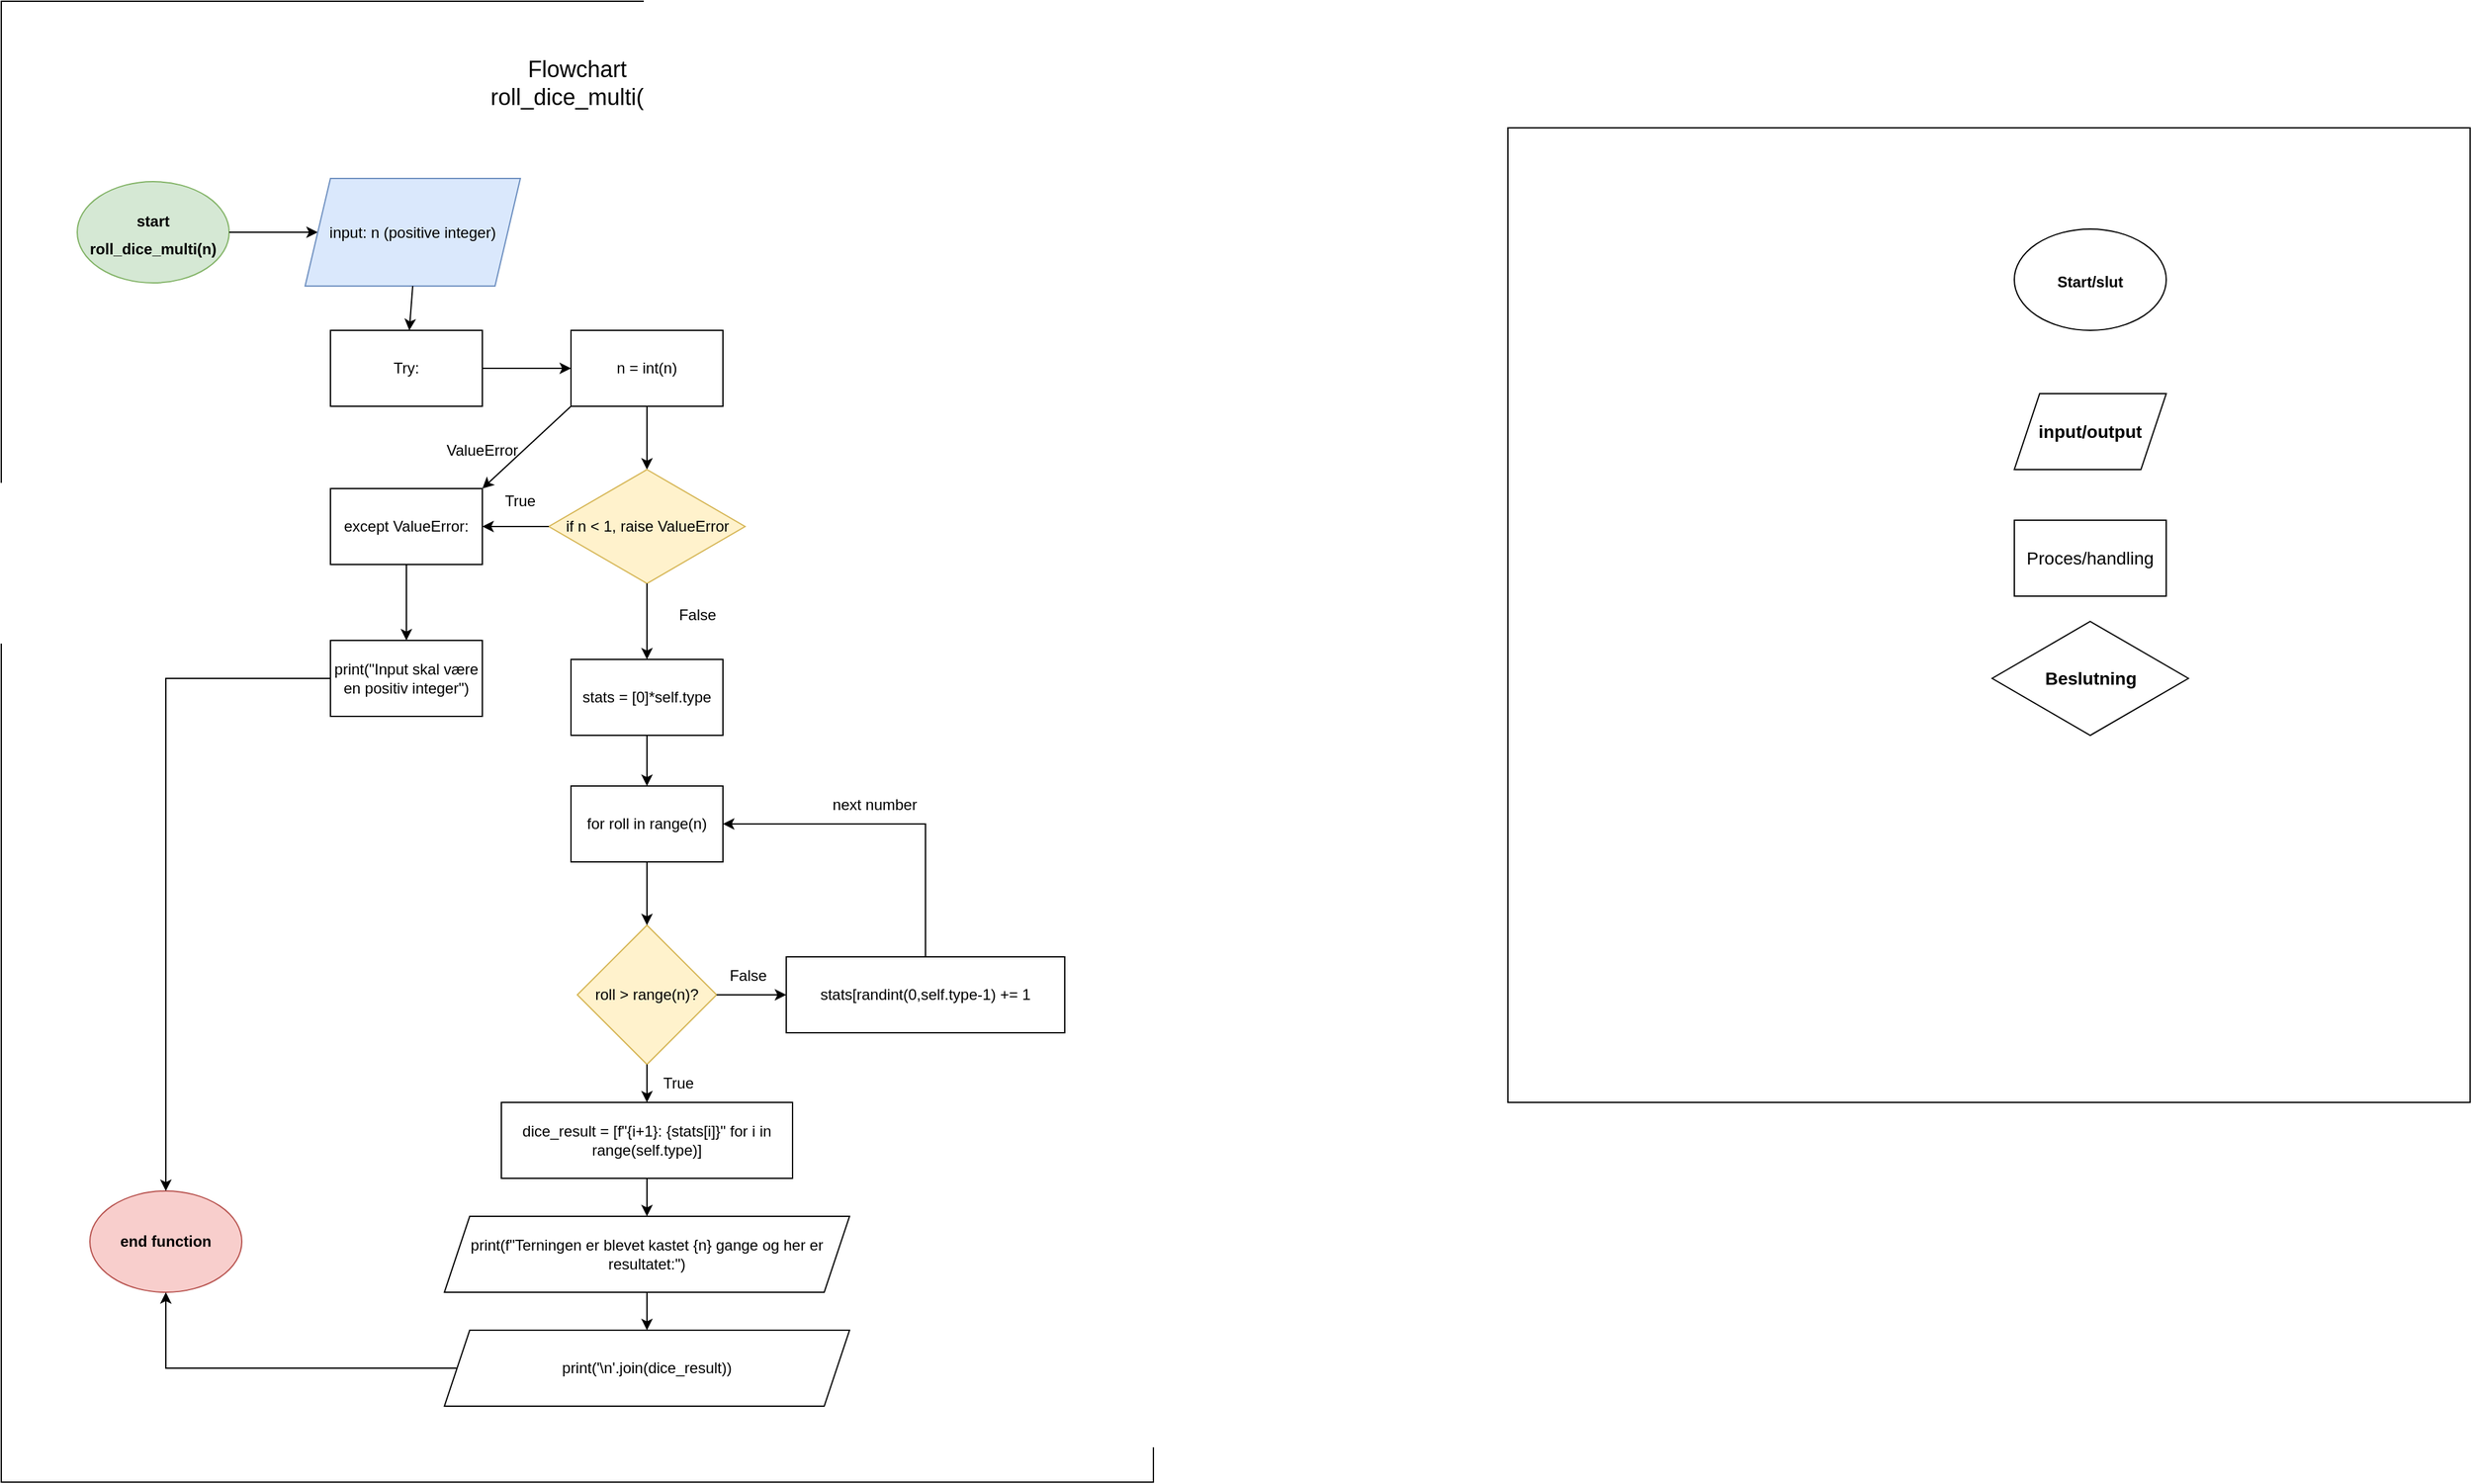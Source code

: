 <mxfile version="20.3.0" type="device"><diagram id="4R_Tix_3IAMmq3r862Jj" name="Side-1"><mxGraphModel dx="2269" dy="1389" grid="1" gridSize="10" guides="1" tooltips="1" connect="1" arrows="1" fold="1" page="1" pageScale="1" pageWidth="827" pageHeight="1169" math="0" shadow="0"><root><mxCell id="0"/><mxCell id="1" parent="0"/><mxCell id="s6QlhJoxs9lKz5WYOxA5-45" value="" style="rounded=0;whiteSpace=wrap;html=1;fontSize=12;" vertex="1" parent="1"><mxGeometry x="1320" y="180" width="760" height="770" as="geometry"/></mxCell><mxCell id="s6QlhJoxs9lKz5WYOxA5-1" value="" style="rounded=0;whiteSpace=wrap;html=1;" vertex="1" parent="1"><mxGeometry x="130" y="80" width="910" height="1170" as="geometry"/></mxCell><mxCell id="s6QlhJoxs9lKz5WYOxA5-2" value="&lt;font style=&quot;font-size: 18px;&quot;&gt;Flowchart &lt;br&gt;roll_dice_multi(n)&lt;/font&gt;" style="text;html=1;strokeColor=none;fillColor=none;align=center;verticalAlign=middle;whiteSpace=wrap;rounded=0;" vertex="1" parent="1"><mxGeometry x="470" y="130" width="230" height="30" as="geometry"/></mxCell><mxCell id="s6QlhJoxs9lKz5WYOxA5-3" value="&lt;font style=&quot;font-size: 12px;&quot;&gt;&lt;b&gt;start&lt;br&gt;roll_dice_multi(n)&lt;/b&gt;&lt;/font&gt;" style="ellipse;whiteSpace=wrap;html=1;fontSize=18;fillColor=#d5e8d4;strokeColor=#82b366;" vertex="1" parent="1"><mxGeometry x="190" y="222.5" width="120" height="80" as="geometry"/></mxCell><mxCell id="s6QlhJoxs9lKz5WYOxA5-5" value="" style="endArrow=classic;html=1;rounded=0;fontSize=12;entryX=0;entryY=0.5;entryDx=0;entryDy=0;" edge="1" parent="1" source="s6QlhJoxs9lKz5WYOxA5-3" target="s6QlhJoxs9lKz5WYOxA5-6"><mxGeometry width="50" height="50" relative="1" as="geometry"><mxPoint x="390" y="330" as="sourcePoint"/><mxPoint x="440" y="280" as="targetPoint"/></mxGeometry></mxCell><mxCell id="s6QlhJoxs9lKz5WYOxA5-6" value="input: n (positive integer)" style="shape=parallelogram;perimeter=parallelogramPerimeter;whiteSpace=wrap;html=1;fixedSize=1;fontSize=12;fillColor=#dae8fc;strokeColor=#6c8ebf;" vertex="1" parent="1"><mxGeometry x="370" y="220" width="170" height="85" as="geometry"/></mxCell><mxCell id="s6QlhJoxs9lKz5WYOxA5-7" value="Try:" style="rounded=0;whiteSpace=wrap;html=1;fontSize=12;" vertex="1" parent="1"><mxGeometry x="390" y="340" width="120" height="60" as="geometry"/></mxCell><mxCell id="s6QlhJoxs9lKz5WYOxA5-8" value="" style="endArrow=classic;html=1;rounded=0;fontSize=12;exitX=0.5;exitY=1;exitDx=0;exitDy=0;" edge="1" parent="1" source="s6QlhJoxs9lKz5WYOxA5-6" target="s6QlhJoxs9lKz5WYOxA5-7"><mxGeometry width="50" height="50" relative="1" as="geometry"><mxPoint x="465" y="200" as="sourcePoint"/><mxPoint x="465" y="230" as="targetPoint"/></mxGeometry></mxCell><mxCell id="s6QlhJoxs9lKz5WYOxA5-9" value="" style="endArrow=classic;html=1;rounded=0;fontSize=12;exitX=1;exitY=0.5;exitDx=0;exitDy=0;entryX=0;entryY=0.5;entryDx=0;entryDy=0;" edge="1" parent="1" source="s6QlhJoxs9lKz5WYOxA5-7" target="s6QlhJoxs9lKz5WYOxA5-11"><mxGeometry width="50" height="50" relative="1" as="geometry"><mxPoint x="500" y="320" as="sourcePoint"/><mxPoint x="550" y="270" as="targetPoint"/></mxGeometry></mxCell><mxCell id="s6QlhJoxs9lKz5WYOxA5-11" value="n = int(n)" style="rounded=0;whiteSpace=wrap;html=1;fontSize=12;" vertex="1" parent="1"><mxGeometry x="580" y="340" width="120" height="60" as="geometry"/></mxCell><mxCell id="s6QlhJoxs9lKz5WYOxA5-12" value="" style="endArrow=classic;html=1;rounded=0;fontSize=12;exitX=0.5;exitY=1;exitDx=0;exitDy=0;" edge="1" parent="1" source="s6QlhJoxs9lKz5WYOxA5-11" target="s6QlhJoxs9lKz5WYOxA5-13"><mxGeometry width="50" height="50" relative="1" as="geometry"><mxPoint x="550" y="350" as="sourcePoint"/><mxPoint x="600" y="300" as="targetPoint"/></mxGeometry></mxCell><mxCell id="s6QlhJoxs9lKz5WYOxA5-13" value="if n &amp;lt; 1, raise ValueError" style="rhombus;whiteSpace=wrap;html=1;fontSize=12;fillColor=#fff2cc;strokeColor=#d6b656;" vertex="1" parent="1"><mxGeometry x="562.5" y="450" width="155" height="90" as="geometry"/></mxCell><mxCell id="s6QlhJoxs9lKz5WYOxA5-15" value="" style="endArrow=classic;html=1;rounded=0;fontSize=12;exitX=0.5;exitY=1;exitDx=0;exitDy=0;" edge="1" parent="1" source="s6QlhJoxs9lKz5WYOxA5-13" target="s6QlhJoxs9lKz5WYOxA5-16"><mxGeometry width="50" height="50" relative="1" as="geometry"><mxPoint x="610" y="450" as="sourcePoint"/><mxPoint x="660" y="400" as="targetPoint"/></mxGeometry></mxCell><mxCell id="s6QlhJoxs9lKz5WYOxA5-16" value="stats = [0]*self.type" style="rounded=0;whiteSpace=wrap;html=1;fontSize=12;" vertex="1" parent="1"><mxGeometry x="580" y="600" width="120" height="60" as="geometry"/></mxCell><mxCell id="s6QlhJoxs9lKz5WYOxA5-17" value="except ValueError:" style="rounded=0;whiteSpace=wrap;html=1;fontSize=12;" vertex="1" parent="1"><mxGeometry x="390" y="465" width="120" height="60" as="geometry"/></mxCell><mxCell id="s6QlhJoxs9lKz5WYOxA5-18" value="print(&quot;Input skal være en positiv integer&quot;)" style="rounded=0;whiteSpace=wrap;html=1;fontSize=12;" vertex="1" parent="1"><mxGeometry x="390" y="585" width="120" height="60" as="geometry"/></mxCell><mxCell id="s6QlhJoxs9lKz5WYOxA5-19" value="" style="endArrow=classic;html=1;rounded=0;fontSize=12;exitX=0.5;exitY=1;exitDx=0;exitDy=0;" edge="1" parent="1" source="s6QlhJoxs9lKz5WYOxA5-17" target="s6QlhJoxs9lKz5WYOxA5-18"><mxGeometry width="50" height="50" relative="1" as="geometry"><mxPoint x="480" y="580" as="sourcePoint"/><mxPoint x="530" y="530" as="targetPoint"/></mxGeometry></mxCell><mxCell id="s6QlhJoxs9lKz5WYOxA5-20" value="" style="endArrow=classic;html=1;rounded=0;fontSize=12;exitX=0;exitY=0.5;exitDx=0;exitDy=0;entryX=1;entryY=0.5;entryDx=0;entryDy=0;" edge="1" parent="1" source="s6QlhJoxs9lKz5WYOxA5-13" target="s6QlhJoxs9lKz5WYOxA5-17"><mxGeometry width="50" height="50" relative="1" as="geometry"><mxPoint x="600" y="700" as="sourcePoint"/><mxPoint x="650" y="650" as="targetPoint"/></mxGeometry></mxCell><mxCell id="s6QlhJoxs9lKz5WYOxA5-21" value="True" style="text;html=1;strokeColor=none;fillColor=none;align=center;verticalAlign=middle;whiteSpace=wrap;rounded=0;fontSize=12;" vertex="1" parent="1"><mxGeometry x="510" y="460" width="60" height="30" as="geometry"/></mxCell><mxCell id="s6QlhJoxs9lKz5WYOxA5-22" value="False" style="text;html=1;strokeColor=none;fillColor=none;align=center;verticalAlign=middle;whiteSpace=wrap;rounded=0;fontSize=12;" vertex="1" parent="1"><mxGeometry x="650" y="550" width="60" height="30" as="geometry"/></mxCell><mxCell id="s6QlhJoxs9lKz5WYOxA5-23" value="&lt;b&gt;end function&lt;/b&gt;" style="ellipse;whiteSpace=wrap;html=1;fontSize=12;fillColor=#f8cecc;strokeColor=#b85450;" vertex="1" parent="1"><mxGeometry x="200" y="1020" width="120" height="80" as="geometry"/></mxCell><mxCell id="s6QlhJoxs9lKz5WYOxA5-24" value="for roll in range(n)" style="rounded=0;whiteSpace=wrap;html=1;fontSize=12;" vertex="1" parent="1"><mxGeometry x="580" y="700" width="120" height="60" as="geometry"/></mxCell><mxCell id="s6QlhJoxs9lKz5WYOxA5-25" value="" style="endArrow=classic;html=1;rounded=0;fontSize=12;entryX=0.5;entryY=0;entryDx=0;entryDy=0;" edge="1" parent="1" source="s6QlhJoxs9lKz5WYOxA5-16" target="s6QlhJoxs9lKz5WYOxA5-24"><mxGeometry width="50" height="50" relative="1" as="geometry"><mxPoint x="600" y="700" as="sourcePoint"/><mxPoint x="650" y="650" as="targetPoint"/></mxGeometry></mxCell><mxCell id="s6QlhJoxs9lKz5WYOxA5-26" value="roll &amp;gt; range(n)?" style="rhombus;whiteSpace=wrap;html=1;fontSize=12;fillColor=#fff2cc;strokeColor=#d6b656;" vertex="1" parent="1"><mxGeometry x="585" y="810" width="110" height="110" as="geometry"/></mxCell><mxCell id="s6QlhJoxs9lKz5WYOxA5-27" value="" style="endArrow=classic;html=1;rounded=0;fontSize=12;exitX=0.5;exitY=1;exitDx=0;exitDy=0;" edge="1" parent="1" source="s6QlhJoxs9lKz5WYOxA5-24" target="s6QlhJoxs9lKz5WYOxA5-26"><mxGeometry width="50" height="50" relative="1" as="geometry"><mxPoint x="600" y="700" as="sourcePoint"/><mxPoint x="650" y="650" as="targetPoint"/></mxGeometry></mxCell><mxCell id="s6QlhJoxs9lKz5WYOxA5-28" value="False" style="text;html=1;strokeColor=none;fillColor=none;align=center;verticalAlign=middle;whiteSpace=wrap;rounded=0;fontSize=12;" vertex="1" parent="1"><mxGeometry x="690" y="835" width="60" height="30" as="geometry"/></mxCell><mxCell id="s6QlhJoxs9lKz5WYOxA5-29" value="" style="endArrow=classic;html=1;rounded=0;fontSize=12;exitX=1;exitY=0.5;exitDx=0;exitDy=0;" edge="1" parent="1" source="s6QlhJoxs9lKz5WYOxA5-26" target="s6QlhJoxs9lKz5WYOxA5-30"><mxGeometry width="50" height="50" relative="1" as="geometry"><mxPoint x="600" y="700" as="sourcePoint"/><mxPoint x="670" y="760" as="targetPoint"/></mxGeometry></mxCell><mxCell id="s6QlhJoxs9lKz5WYOxA5-30" value="stats[randint(0,self.type-1) += 1" style="rounded=0;whiteSpace=wrap;html=1;fontSize=12;" vertex="1" parent="1"><mxGeometry x="750" y="835" width="220" height="60" as="geometry"/></mxCell><mxCell id="s6QlhJoxs9lKz5WYOxA5-31" value="" style="endArrow=classic;html=1;rounded=0;fontSize=12;exitX=0.5;exitY=0;exitDx=0;exitDy=0;entryX=1;entryY=0.5;entryDx=0;entryDy=0;" edge="1" parent="1" source="s6QlhJoxs9lKz5WYOxA5-30" target="s6QlhJoxs9lKz5WYOxA5-24"><mxGeometry width="50" height="50" relative="1" as="geometry"><mxPoint x="600" y="710" as="sourcePoint"/><mxPoint x="650" y="660" as="targetPoint"/><Array as="points"><mxPoint x="860" y="730"/></Array></mxGeometry></mxCell><mxCell id="s6QlhJoxs9lKz5WYOxA5-32" value="next number" style="text;html=1;strokeColor=none;fillColor=none;align=center;verticalAlign=middle;whiteSpace=wrap;rounded=0;fontSize=12;" vertex="1" parent="1"><mxGeometry x="770" y="700" width="100" height="30" as="geometry"/></mxCell><mxCell id="s6QlhJoxs9lKz5WYOxA5-33" value="" style="endArrow=classic;html=1;rounded=0;fontSize=12;exitX=0.5;exitY=1;exitDx=0;exitDy=0;" edge="1" parent="1" source="s6QlhJoxs9lKz5WYOxA5-26" target="s6QlhJoxs9lKz5WYOxA5-34"><mxGeometry width="50" height="50" relative="1" as="geometry"><mxPoint x="600" y="800" as="sourcePoint"/><mxPoint x="650" y="750" as="targetPoint"/></mxGeometry></mxCell><mxCell id="s6QlhJoxs9lKz5WYOxA5-34" value="dice_result =&amp;nbsp;[f&quot;{i+1}: {stats[i]}&quot; for i in range(self.type)]" style="rounded=0;whiteSpace=wrap;html=1;fontSize=12;" vertex="1" parent="1"><mxGeometry x="525" y="950" width="230" height="60" as="geometry"/></mxCell><mxCell id="s6QlhJoxs9lKz5WYOxA5-36" value="" style="endArrow=classic;html=1;rounded=0;fontSize=12;exitX=0.5;exitY=1;exitDx=0;exitDy=0;entryX=0.5;entryY=0;entryDx=0;entryDy=0;" edge="1" parent="1" source="s6QlhJoxs9lKz5WYOxA5-34" target="s6QlhJoxs9lKz5WYOxA5-49"><mxGeometry width="50" height="50" relative="1" as="geometry"><mxPoint x="600" y="920" as="sourcePoint"/><mxPoint x="640" y="1040" as="targetPoint"/></mxGeometry></mxCell><mxCell id="s6QlhJoxs9lKz5WYOxA5-38" value="" style="endArrow=classic;html=1;rounded=0;fontSize=12;exitX=0.5;exitY=1;exitDx=0;exitDy=0;entryX=0.5;entryY=0;entryDx=0;entryDy=0;" edge="1" parent="1" source="s6QlhJoxs9lKz5WYOxA5-49" target="s6QlhJoxs9lKz5WYOxA5-50"><mxGeometry width="50" height="50" relative="1" as="geometry"><mxPoint x="640" y="1100" as="sourcePoint"/><mxPoint x="640" y="1140" as="targetPoint"/></mxGeometry></mxCell><mxCell id="s6QlhJoxs9lKz5WYOxA5-39" value="" style="endArrow=classic;html=1;rounded=0;fontSize=12;exitX=0;exitY=0.5;exitDx=0;exitDy=0;entryX=0.5;entryY=1;entryDx=0;entryDy=0;" edge="1" parent="1" source="s6QlhJoxs9lKz5WYOxA5-50" target="s6QlhJoxs9lKz5WYOxA5-23"><mxGeometry width="50" height="50" relative="1" as="geometry"><mxPoint x="510" y="1160" as="sourcePoint"/><mxPoint x="530" y="1060" as="targetPoint"/><Array as="points"><mxPoint x="260" y="1160"/></Array></mxGeometry></mxCell><mxCell id="s6QlhJoxs9lKz5WYOxA5-40" value="" style="endArrow=classic;html=1;rounded=0;fontSize=12;exitX=0;exitY=0.5;exitDx=0;exitDy=0;entryX=0.5;entryY=0;entryDx=0;entryDy=0;" edge="1" parent="1" source="s6QlhJoxs9lKz5WYOxA5-18" target="s6QlhJoxs9lKz5WYOxA5-23"><mxGeometry width="50" height="50" relative="1" as="geometry"><mxPoint x="480" y="880" as="sourcePoint"/><mxPoint x="530" y="830" as="targetPoint"/><Array as="points"><mxPoint x="260" y="615"/></Array></mxGeometry></mxCell><mxCell id="s6QlhJoxs9lKz5WYOxA5-41" value="True" style="text;html=1;strokeColor=none;fillColor=none;align=center;verticalAlign=middle;whiteSpace=wrap;rounded=0;fontSize=12;" vertex="1" parent="1"><mxGeometry x="635" y="920" width="60" height="30" as="geometry"/></mxCell><mxCell id="s6QlhJoxs9lKz5WYOxA5-42" value="" style="endArrow=classic;html=1;rounded=0;fontSize=12;exitX=0;exitY=1;exitDx=0;exitDy=0;entryX=1;entryY=0;entryDx=0;entryDy=0;" edge="1" parent="1" source="s6QlhJoxs9lKz5WYOxA5-11" target="s6QlhJoxs9lKz5WYOxA5-17"><mxGeometry width="50" height="50" relative="1" as="geometry"><mxPoint x="490" y="700" as="sourcePoint"/><mxPoint x="540" y="650" as="targetPoint"/></mxGeometry></mxCell><mxCell id="s6QlhJoxs9lKz5WYOxA5-43" value="ValueError" style="text;html=1;strokeColor=none;fillColor=none;align=center;verticalAlign=middle;whiteSpace=wrap;rounded=0;fontSize=12;" vertex="1" parent="1"><mxGeometry x="480" y="420" width="60" height="30" as="geometry"/></mxCell><mxCell id="s6QlhJoxs9lKz5WYOxA5-44" value="&lt;font style=&quot;font-size: 14px;&quot;&gt;&lt;b&gt;Beslutning&lt;/b&gt;&lt;/font&gt;" style="rhombus;whiteSpace=wrap;html=1;fontSize=12;" vertex="1" parent="1"><mxGeometry x="1702.5" y="570" width="155" height="90" as="geometry"/></mxCell><mxCell id="s6QlhJoxs9lKz5WYOxA5-47" value="&lt;font style=&quot;font-size: 14px;&quot;&gt;&lt;b&gt;input/output&lt;/b&gt;&lt;/font&gt;" style="shape=parallelogram;perimeter=parallelogramPerimeter;whiteSpace=wrap;html=1;fixedSize=1;fontSize=12;" vertex="1" parent="1"><mxGeometry x="1720" y="390" width="120" height="60" as="geometry"/></mxCell><mxCell id="s6QlhJoxs9lKz5WYOxA5-49" value="print(f&quot;Terningen er blevet kastet {n} gange og her er resultatet:&quot;)" style="shape=parallelogram;perimeter=parallelogramPerimeter;whiteSpace=wrap;html=1;fixedSize=1;rounded=0;sketch=0;fontSize=12;" vertex="1" parent="1"><mxGeometry x="480" y="1040" width="320" height="60" as="geometry"/></mxCell><mxCell id="s6QlhJoxs9lKz5WYOxA5-50" value="print('\n'.join(dice_result))" style="shape=parallelogram;perimeter=parallelogramPerimeter;whiteSpace=wrap;html=1;fixedSize=1;rounded=0;sketch=0;fontSize=12;" vertex="1" parent="1"><mxGeometry x="480" y="1130" width="320" height="60" as="geometry"/></mxCell><mxCell id="s6QlhJoxs9lKz5WYOxA5-52" value="&lt;span style=&quot;font-size: 12px;&quot;&gt;&lt;b&gt;Start/slut&lt;/b&gt;&lt;/span&gt;" style="ellipse;whiteSpace=wrap;html=1;fontSize=18;" vertex="1" parent="1"><mxGeometry x="1720" y="260" width="120" height="80" as="geometry"/></mxCell><mxCell id="s6QlhJoxs9lKz5WYOxA5-53" value="Proces/handling" style="rounded=0;whiteSpace=wrap;html=1;sketch=0;fontSize=14;" vertex="1" parent="1"><mxGeometry x="1720" y="490" width="120" height="60" as="geometry"/></mxCell></root></mxGraphModel></diagram></mxfile>